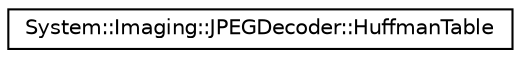 digraph G
{
  edge [fontname="Helvetica",fontsize="10",labelfontname="Helvetica",labelfontsize="10"];
  node [fontname="Helvetica",fontsize="10",shape=record];
  rankdir="LR";
  Node1 [label="System::Imaging::JPEGDecoder::HuffmanTable",height=0.2,width=0.4,color="black", fillcolor="white", style="filled",URL="$class_system_1_1_imaging_1_1_j_p_e_g_decoder_1_1_huffman_table.html"];
}
